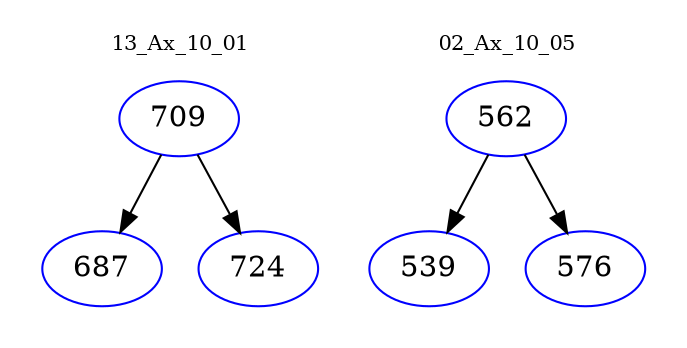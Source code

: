 digraph{
subgraph cluster_0 {
color = white
label = "13_Ax_10_01";
fontsize=10;
T0_709 [label="709", color="blue"]
T0_709 -> T0_687 [color="black"]
T0_687 [label="687", color="blue"]
T0_709 -> T0_724 [color="black"]
T0_724 [label="724", color="blue"]
}
subgraph cluster_1 {
color = white
label = "02_Ax_10_05";
fontsize=10;
T1_562 [label="562", color="blue"]
T1_562 -> T1_539 [color="black"]
T1_539 [label="539", color="blue"]
T1_562 -> T1_576 [color="black"]
T1_576 [label="576", color="blue"]
}
}
